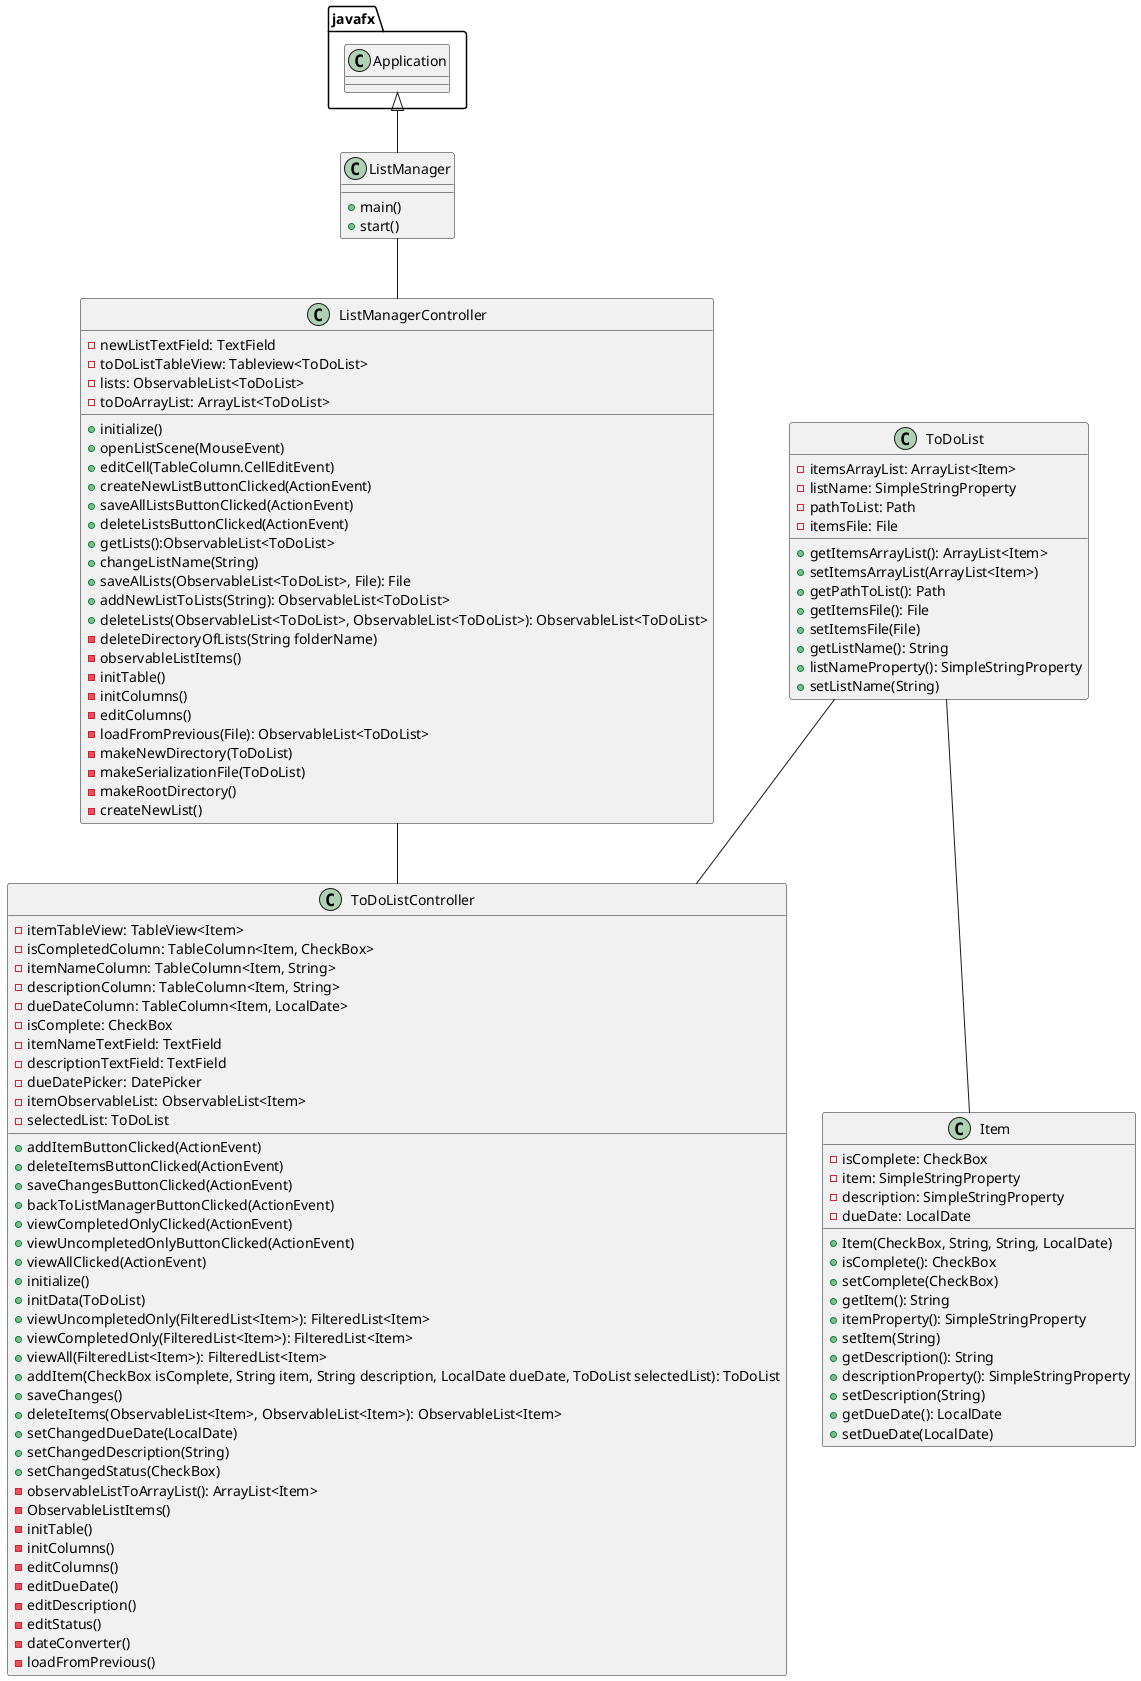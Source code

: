 @startuml
'https://plantuml.com/class-diagram

class ListManager{
    + main()
    + start()
}

class ListManagerController{
    - newListTextField: TextField
    - toDoListTableView: Tableview<ToDoList>
    - lists: ObservableList<ToDoList>
    - toDoArrayList: ArrayList<ToDoList>

    + initialize()
    + openListScene(MouseEvent)
    + editCell(TableColumn.CellEditEvent)
    + createNewListButtonClicked(ActionEvent)
    + saveAllListsButtonClicked(ActionEvent)
    + deleteListsButtonClicked(ActionEvent)
    + getLists():ObservableList<ToDoList>
    + changeListName(String)
    + saveAlLists(ObservableList<ToDoList>, File): File
    + addNewListToLists(String): ObservableList<ToDoList>
    + deleteLists(ObservableList<ToDoList>, ObservableList<ToDoList>): ObservableList<ToDoList>
    - deleteDirectoryOfLists(String folderName)
    - observableListItems()
    - initTable()
    - initColumns()
    - editColumns()
    - loadFromPrevious(File): ObservableList<ToDoList>
    - makeNewDirectory(ToDoList)
    - makeSerializationFile(ToDoList)
    - makeRootDirectory()
    - createNewList()

}

class ToDoList{
    - itemsArrayList: ArrayList<Item>
    - listName: SimpleStringProperty
    - pathToList: Path
    - itemsFile: File

    + getItemsArrayList(): ArrayList<Item>
    + setItemsArrayList(ArrayList<Item>)
    + getPathToList(): Path
    + getItemsFile(): File
    + setItemsFile(File)
    + getListName(): String
    + listNameProperty(): SimpleStringProperty
    + setListName(String)
}

class ToDoListController{
    - itemTableView: TableView<Item>
    - isCompletedColumn: TableColumn<Item, CheckBox>
    - itemNameColumn: TableColumn<Item, String>
    - descriptionColumn: TableColumn<Item, String>
    - dueDateColumn: TableColumn<Item, LocalDate>
    - isComplete: CheckBox
    - itemNameTextField: TextField
    - descriptionTextField: TextField
    - dueDatePicker: DatePicker
    - itemObservableList: ObservableList<Item>
    - selectedList: ToDoList

    + addItemButtonClicked(ActionEvent)
    + deleteItemsButtonClicked(ActionEvent)
    + saveChangesButtonClicked(ActionEvent)
    + backToListManagerButtonClicked(ActionEvent)
    + viewCompletedOnlyClicked(ActionEvent)
    + viewUncompletedOnlyButtonClicked(ActionEvent)
    + viewAllClicked(ActionEvent)
    + initialize()
    + initData(ToDoList)
    + viewUncompletedOnly(FilteredList<Item>): FilteredList<Item>
    + viewCompletedOnly(FilteredList<Item>): FilteredList<Item>
    + viewAll(FilteredList<Item>): FilteredList<Item>
    + addItem(CheckBox isComplete, String item, String description, LocalDate dueDate, ToDoList selectedList): ToDoList
    + saveChanges()
    + deleteItems(ObservableList<Item>, ObservableList<Item>): ObservableList<Item>
    + setChangedDueDate(LocalDate)
    + setChangedDescription(String)
    + setChangedStatus(CheckBox)
    - observableListToArrayList(): ArrayList<Item>
    - ObservableListItems()
    - initTable()
    - initColumns()
    - editColumns()
    - editDueDate()
    - editDescription()
    - editStatus()
    - dateConverter()
    - loadFromPrevious()

}

class Item{
    - isComplete: CheckBox
    - item: SimpleStringProperty
    - description: SimpleStringProperty
    - dueDate: LocalDate

    + Item(CheckBox, String, String, LocalDate)
    + isComplete(): CheckBox
    + setComplete(CheckBox)
    + getItem(): String
    + itemProperty(): SimpleStringProperty
    + setItem(String)
    + getDescription(): String
    + descriptionProperty(): SimpleStringProperty
    + setDescription(String)
    + getDueDate(): LocalDate
    + setDueDate(LocalDate)
}

javafx.Application <|-- ListManager
ListManager -- ListManagerController
ListManagerController -- ToDoListController
ToDoList -- ToDoListController
ToDoList -- Item

@enduml